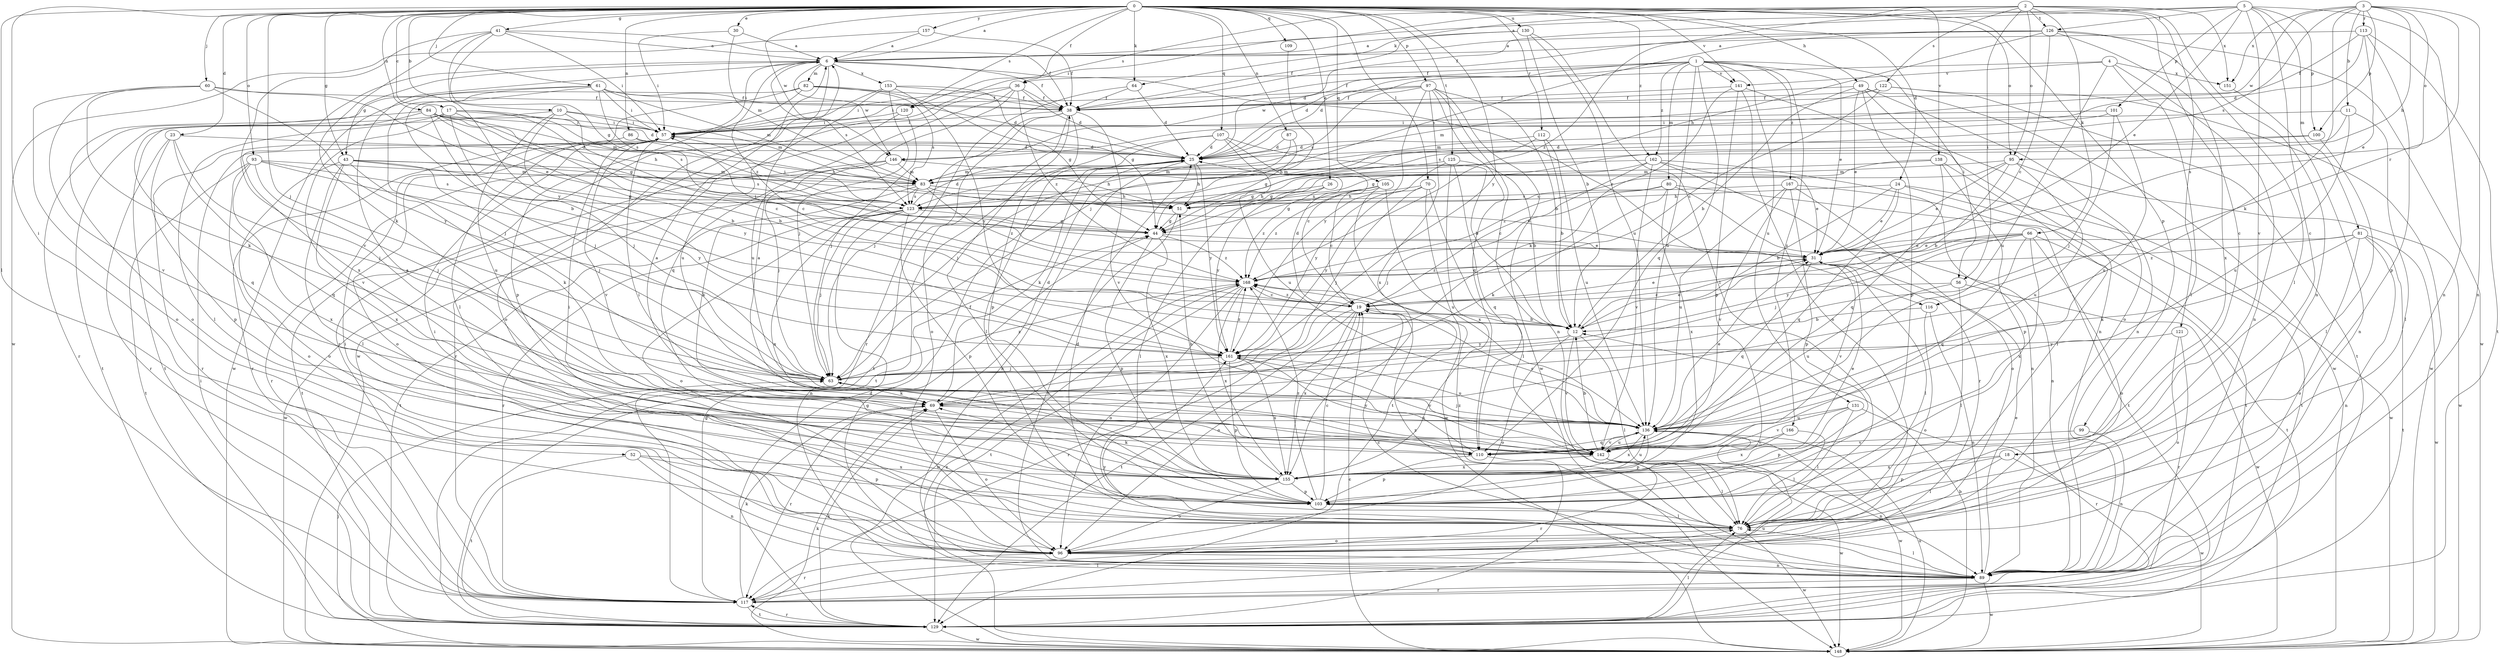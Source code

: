 strict digraph  {
0;
1;
2;
3;
4;
5;
6;
10;
11;
12;
17;
18;
19;
23;
24;
25;
26;
30;
31;
36;
38;
41;
43;
44;
49;
51;
52;
56;
57;
60;
61;
63;
64;
66;
69;
70;
76;
80;
81;
82;
83;
84;
86;
87;
89;
93;
95;
96;
97;
99;
100;
101;
103;
105;
107;
109;
110;
112;
113;
116;
117;
120;
121;
122;
123;
125;
126;
129;
130;
131;
136;
138;
141;
142;
146;
148;
151;
153;
155;
157;
161;
162;
166;
167;
168;
0 -> 6  [label=a];
0 -> 10  [label=b];
0 -> 17  [label=c];
0 -> 18  [label=c];
0 -> 23  [label=d];
0 -> 24  [label=d];
0 -> 26  [label=e];
0 -> 30  [label=e];
0 -> 36  [label=f];
0 -> 41  [label=g];
0 -> 43  [label=g];
0 -> 49  [label=h];
0 -> 52  [label=i];
0 -> 60  [label=j];
0 -> 61  [label=j];
0 -> 63  [label=j];
0 -> 64  [label=k];
0 -> 70  [label=l];
0 -> 76  [label=l];
0 -> 84  [label=n];
0 -> 86  [label=n];
0 -> 87  [label=n];
0 -> 93  [label=o];
0 -> 95  [label=o];
0 -> 97  [label=p];
0 -> 99  [label=p];
0 -> 105  [label=q];
0 -> 107  [label=q];
0 -> 109  [label=q];
0 -> 112  [label=r];
0 -> 120  [label=s];
0 -> 125  [label=t];
0 -> 130  [label=u];
0 -> 138  [label=v];
0 -> 141  [label=v];
0 -> 146  [label=w];
0 -> 157  [label=y];
0 -> 161  [label=y];
0 -> 162  [label=z];
1 -> 25  [label=d];
1 -> 31  [label=e];
1 -> 36  [label=f];
1 -> 38  [label=f];
1 -> 56  [label=i];
1 -> 80  [label=m];
1 -> 110  [label=q];
1 -> 131  [label=u];
1 -> 136  [label=u];
1 -> 141  [label=v];
1 -> 146  [label=w];
1 -> 162  [label=z];
1 -> 166  [label=z];
1 -> 167  [label=z];
2 -> 56  [label=i];
2 -> 57  [label=i];
2 -> 64  [label=k];
2 -> 66  [label=k];
2 -> 89  [label=n];
2 -> 95  [label=o];
2 -> 120  [label=s];
2 -> 121  [label=s];
2 -> 122  [label=s];
2 -> 126  [label=t];
2 -> 151  [label=x];
2 -> 168  [label=z];
3 -> 11  [label=b];
3 -> 51  [label=h];
3 -> 69  [label=k];
3 -> 89  [label=n];
3 -> 95  [label=o];
3 -> 100  [label=p];
3 -> 113  [label=r];
3 -> 116  [label=r];
3 -> 123  [label=s];
3 -> 146  [label=w];
3 -> 151  [label=x];
4 -> 25  [label=d];
4 -> 76  [label=l];
4 -> 89  [label=n];
4 -> 136  [label=u];
4 -> 141  [label=v];
4 -> 151  [label=x];
5 -> 6  [label=a];
5 -> 18  [label=c];
5 -> 31  [label=e];
5 -> 38  [label=f];
5 -> 81  [label=m];
5 -> 89  [label=n];
5 -> 100  [label=p];
5 -> 101  [label=p];
5 -> 126  [label=t];
5 -> 142  [label=v];
6 -> 38  [label=f];
6 -> 43  [label=g];
6 -> 57  [label=i];
6 -> 82  [label=m];
6 -> 116  [label=r];
6 -> 123  [label=s];
6 -> 146  [label=w];
6 -> 148  [label=w];
6 -> 153  [label=x];
6 -> 155  [label=x];
6 -> 168  [label=z];
10 -> 19  [label=c];
10 -> 57  [label=i];
10 -> 83  [label=m];
10 -> 129  [label=t];
10 -> 136  [label=u];
10 -> 161  [label=y];
11 -> 57  [label=i];
11 -> 76  [label=l];
11 -> 123  [label=s];
11 -> 136  [label=u];
12 -> 31  [label=e];
12 -> 76  [label=l];
12 -> 96  [label=o];
12 -> 142  [label=v];
12 -> 161  [label=y];
17 -> 12  [label=b];
17 -> 19  [label=c];
17 -> 57  [label=i];
17 -> 63  [label=j];
17 -> 76  [label=l];
17 -> 123  [label=s];
17 -> 129  [label=t];
17 -> 142  [label=v];
18 -> 76  [label=l];
18 -> 103  [label=p];
18 -> 148  [label=w];
18 -> 155  [label=x];
19 -> 12  [label=b];
19 -> 25  [label=d];
19 -> 31  [label=e];
19 -> 96  [label=o];
19 -> 117  [label=r];
19 -> 129  [label=t];
19 -> 155  [label=x];
19 -> 168  [label=z];
23 -> 25  [label=d];
23 -> 63  [label=j];
23 -> 103  [label=p];
23 -> 110  [label=q];
23 -> 117  [label=r];
24 -> 12  [label=b];
24 -> 31  [label=e];
24 -> 51  [label=h];
24 -> 110  [label=q];
24 -> 129  [label=t];
24 -> 148  [label=w];
25 -> 51  [label=h];
25 -> 69  [label=k];
25 -> 83  [label=m];
25 -> 89  [label=n];
25 -> 161  [label=y];
26 -> 51  [label=h];
26 -> 76  [label=l];
26 -> 161  [label=y];
26 -> 168  [label=z];
30 -> 6  [label=a];
30 -> 57  [label=i];
30 -> 83  [label=m];
31 -> 57  [label=i];
31 -> 76  [label=l];
31 -> 110  [label=q];
31 -> 142  [label=v];
31 -> 168  [label=z];
36 -> 25  [label=d];
36 -> 38  [label=f];
36 -> 57  [label=i];
36 -> 96  [label=o];
36 -> 110  [label=q];
36 -> 136  [label=u];
36 -> 168  [label=z];
38 -> 57  [label=i];
38 -> 63  [label=j];
38 -> 96  [label=o];
38 -> 103  [label=p];
38 -> 129  [label=t];
38 -> 142  [label=v];
41 -> 6  [label=a];
41 -> 38  [label=f];
41 -> 44  [label=g];
41 -> 57  [label=i];
41 -> 69  [label=k];
41 -> 142  [label=v];
41 -> 161  [label=y];
43 -> 44  [label=g];
43 -> 63  [label=j];
43 -> 69  [label=k];
43 -> 76  [label=l];
43 -> 83  [label=m];
43 -> 96  [label=o];
43 -> 123  [label=s];
43 -> 155  [label=x];
44 -> 31  [label=e];
44 -> 103  [label=p];
44 -> 155  [label=x];
44 -> 168  [label=z];
49 -> 12  [label=b];
49 -> 31  [label=e];
49 -> 38  [label=f];
49 -> 89  [label=n];
49 -> 96  [label=o];
49 -> 103  [label=p];
49 -> 148  [label=w];
51 -> 44  [label=g];
51 -> 89  [label=n];
52 -> 89  [label=n];
52 -> 103  [label=p];
52 -> 129  [label=t];
52 -> 155  [label=x];
56 -> 19  [label=c];
56 -> 76  [label=l];
56 -> 136  [label=u];
56 -> 148  [label=w];
57 -> 25  [label=d];
57 -> 96  [label=o];
57 -> 117  [label=r];
57 -> 142  [label=v];
60 -> 31  [label=e];
60 -> 38  [label=f];
60 -> 69  [label=k];
60 -> 96  [label=o];
60 -> 142  [label=v];
60 -> 161  [label=y];
61 -> 12  [label=b];
61 -> 25  [label=d];
61 -> 38  [label=f];
61 -> 57  [label=i];
61 -> 63  [label=j];
61 -> 83  [label=m];
61 -> 96  [label=o];
61 -> 123  [label=s];
63 -> 69  [label=k];
63 -> 168  [label=z];
64 -> 25  [label=d];
64 -> 38  [label=f];
64 -> 117  [label=r];
66 -> 31  [label=e];
66 -> 63  [label=j];
66 -> 96  [label=o];
66 -> 110  [label=q];
66 -> 129  [label=t];
66 -> 155  [label=x];
66 -> 161  [label=y];
66 -> 168  [label=z];
69 -> 25  [label=d];
69 -> 96  [label=o];
69 -> 117  [label=r];
69 -> 136  [label=u];
70 -> 51  [label=h];
70 -> 63  [label=j];
70 -> 76  [label=l];
70 -> 148  [label=w];
70 -> 161  [label=y];
76 -> 25  [label=d];
76 -> 57  [label=i];
76 -> 96  [label=o];
76 -> 148  [label=w];
76 -> 168  [label=z];
80 -> 63  [label=j];
80 -> 69  [label=k];
80 -> 89  [label=n];
80 -> 123  [label=s];
80 -> 129  [label=t];
80 -> 155  [label=x];
81 -> 31  [label=e];
81 -> 69  [label=k];
81 -> 89  [label=n];
81 -> 96  [label=o];
81 -> 129  [label=t];
81 -> 148  [label=w];
81 -> 168  [label=z];
82 -> 38  [label=f];
82 -> 44  [label=g];
82 -> 76  [label=l];
82 -> 103  [label=p];
82 -> 123  [label=s];
82 -> 148  [label=w];
83 -> 31  [label=e];
83 -> 51  [label=h];
83 -> 69  [label=k];
83 -> 123  [label=s];
83 -> 129  [label=t];
83 -> 148  [label=w];
83 -> 168  [label=z];
84 -> 12  [label=b];
84 -> 25  [label=d];
84 -> 44  [label=g];
84 -> 51  [label=h];
84 -> 57  [label=i];
84 -> 63  [label=j];
84 -> 83  [label=m];
84 -> 110  [label=q];
84 -> 117  [label=r];
86 -> 25  [label=d];
86 -> 51  [label=h];
86 -> 117  [label=r];
87 -> 25  [label=d];
87 -> 51  [label=h];
87 -> 63  [label=j];
89 -> 19  [label=c];
89 -> 31  [label=e];
89 -> 44  [label=g];
89 -> 76  [label=l];
89 -> 117  [label=r];
89 -> 148  [label=w];
89 -> 161  [label=y];
89 -> 168  [label=z];
93 -> 63  [label=j];
93 -> 83  [label=m];
93 -> 96  [label=o];
93 -> 123  [label=s];
93 -> 129  [label=t];
93 -> 155  [label=x];
93 -> 161  [label=y];
95 -> 12  [label=b];
95 -> 31  [label=e];
95 -> 83  [label=m];
95 -> 136  [label=u];
95 -> 148  [label=w];
95 -> 168  [label=z];
96 -> 57  [label=i];
96 -> 89  [label=n];
96 -> 117  [label=r];
97 -> 12  [label=b];
97 -> 38  [label=f];
97 -> 57  [label=i];
97 -> 89  [label=n];
97 -> 110  [label=q];
97 -> 123  [label=s];
97 -> 148  [label=w];
97 -> 155  [label=x];
97 -> 161  [label=y];
99 -> 89  [label=n];
99 -> 142  [label=v];
100 -> 25  [label=d];
100 -> 44  [label=g];
100 -> 76  [label=l];
101 -> 57  [label=i];
101 -> 63  [label=j];
101 -> 83  [label=m];
101 -> 136  [label=u];
103 -> 19  [label=c];
103 -> 38  [label=f];
103 -> 76  [label=l];
103 -> 168  [label=z];
105 -> 19  [label=c];
105 -> 44  [label=g];
105 -> 123  [label=s];
105 -> 129  [label=t];
105 -> 136  [label=u];
105 -> 168  [label=z];
107 -> 12  [label=b];
107 -> 19  [label=c];
107 -> 25  [label=d];
107 -> 76  [label=l];
107 -> 129  [label=t];
107 -> 136  [label=u];
109 -> 63  [label=j];
110 -> 6  [label=a];
110 -> 103  [label=p];
110 -> 129  [label=t];
110 -> 161  [label=y];
112 -> 12  [label=b];
112 -> 25  [label=d];
112 -> 44  [label=g];
112 -> 136  [label=u];
113 -> 6  [label=a];
113 -> 25  [label=d];
113 -> 31  [label=e];
113 -> 38  [label=f];
113 -> 103  [label=p];
113 -> 129  [label=t];
116 -> 12  [label=b];
116 -> 89  [label=n];
116 -> 96  [label=o];
117 -> 44  [label=g];
117 -> 69  [label=k];
117 -> 76  [label=l];
117 -> 129  [label=t];
120 -> 57  [label=i];
120 -> 63  [label=j];
120 -> 117  [label=r];
121 -> 96  [label=o];
121 -> 117  [label=r];
121 -> 161  [label=y];
122 -> 19  [label=c];
122 -> 38  [label=f];
122 -> 83  [label=m];
122 -> 129  [label=t];
122 -> 148  [label=w];
123 -> 25  [label=d];
123 -> 44  [label=g];
123 -> 57  [label=i];
123 -> 63  [label=j];
123 -> 89  [label=n];
123 -> 96  [label=o];
123 -> 103  [label=p];
123 -> 117  [label=r];
123 -> 155  [label=x];
125 -> 12  [label=b];
125 -> 83  [label=m];
125 -> 110  [label=q];
125 -> 155  [label=x];
125 -> 161  [label=y];
126 -> 6  [label=a];
126 -> 19  [label=c];
126 -> 25  [label=d];
126 -> 51  [label=h];
126 -> 76  [label=l];
126 -> 123  [label=s];
126 -> 148  [label=w];
126 -> 155  [label=x];
129 -> 25  [label=d];
129 -> 57  [label=i];
129 -> 69  [label=k];
129 -> 76  [label=l];
129 -> 117  [label=r];
129 -> 136  [label=u];
129 -> 148  [label=w];
130 -> 6  [label=a];
130 -> 12  [label=b];
130 -> 38  [label=f];
130 -> 76  [label=l];
130 -> 136  [label=u];
131 -> 76  [label=l];
131 -> 103  [label=p];
131 -> 117  [label=r];
131 -> 136  [label=u];
131 -> 142  [label=v];
136 -> 19  [label=c];
136 -> 31  [label=e];
136 -> 63  [label=j];
136 -> 103  [label=p];
136 -> 110  [label=q];
136 -> 142  [label=v];
136 -> 148  [label=w];
136 -> 155  [label=x];
138 -> 44  [label=g];
138 -> 76  [label=l];
138 -> 83  [label=m];
138 -> 103  [label=p];
138 -> 110  [label=q];
141 -> 38  [label=f];
141 -> 69  [label=k];
141 -> 89  [label=n];
141 -> 96  [label=o];
141 -> 103  [label=p];
142 -> 6  [label=a];
142 -> 12  [label=b];
142 -> 57  [label=i];
142 -> 76  [label=l];
142 -> 89  [label=n];
142 -> 117  [label=r];
142 -> 136  [label=u];
142 -> 148  [label=w];
142 -> 155  [label=x];
146 -> 51  [label=h];
146 -> 63  [label=j];
146 -> 83  [label=m];
146 -> 117  [label=r];
146 -> 129  [label=t];
148 -> 12  [label=b];
148 -> 19  [label=c];
148 -> 63  [label=j];
148 -> 69  [label=k];
148 -> 136  [label=u];
148 -> 168  [label=z];
151 -> 89  [label=n];
153 -> 38  [label=f];
153 -> 44  [label=g];
153 -> 63  [label=j];
153 -> 117  [label=r];
153 -> 136  [label=u];
153 -> 161  [label=y];
155 -> 6  [label=a];
155 -> 31  [label=e];
155 -> 51  [label=h];
155 -> 57  [label=i];
155 -> 69  [label=k];
155 -> 96  [label=o];
155 -> 103  [label=p];
155 -> 136  [label=u];
157 -> 6  [label=a];
157 -> 38  [label=f];
157 -> 148  [label=w];
161 -> 63  [label=j];
161 -> 103  [label=p];
161 -> 136  [label=u];
161 -> 142  [label=v];
161 -> 155  [label=x];
161 -> 168  [label=z];
162 -> 19  [label=c];
162 -> 31  [label=e];
162 -> 44  [label=g];
162 -> 83  [label=m];
162 -> 89  [label=n];
162 -> 117  [label=r];
162 -> 142  [label=v];
166 -> 76  [label=l];
166 -> 142  [label=v];
166 -> 155  [label=x];
167 -> 96  [label=o];
167 -> 103  [label=p];
167 -> 123  [label=s];
167 -> 129  [label=t];
167 -> 136  [label=u];
167 -> 142  [label=v];
168 -> 19  [label=c];
168 -> 96  [label=o];
168 -> 129  [label=t];
168 -> 148  [label=w];
168 -> 155  [label=x];
}
